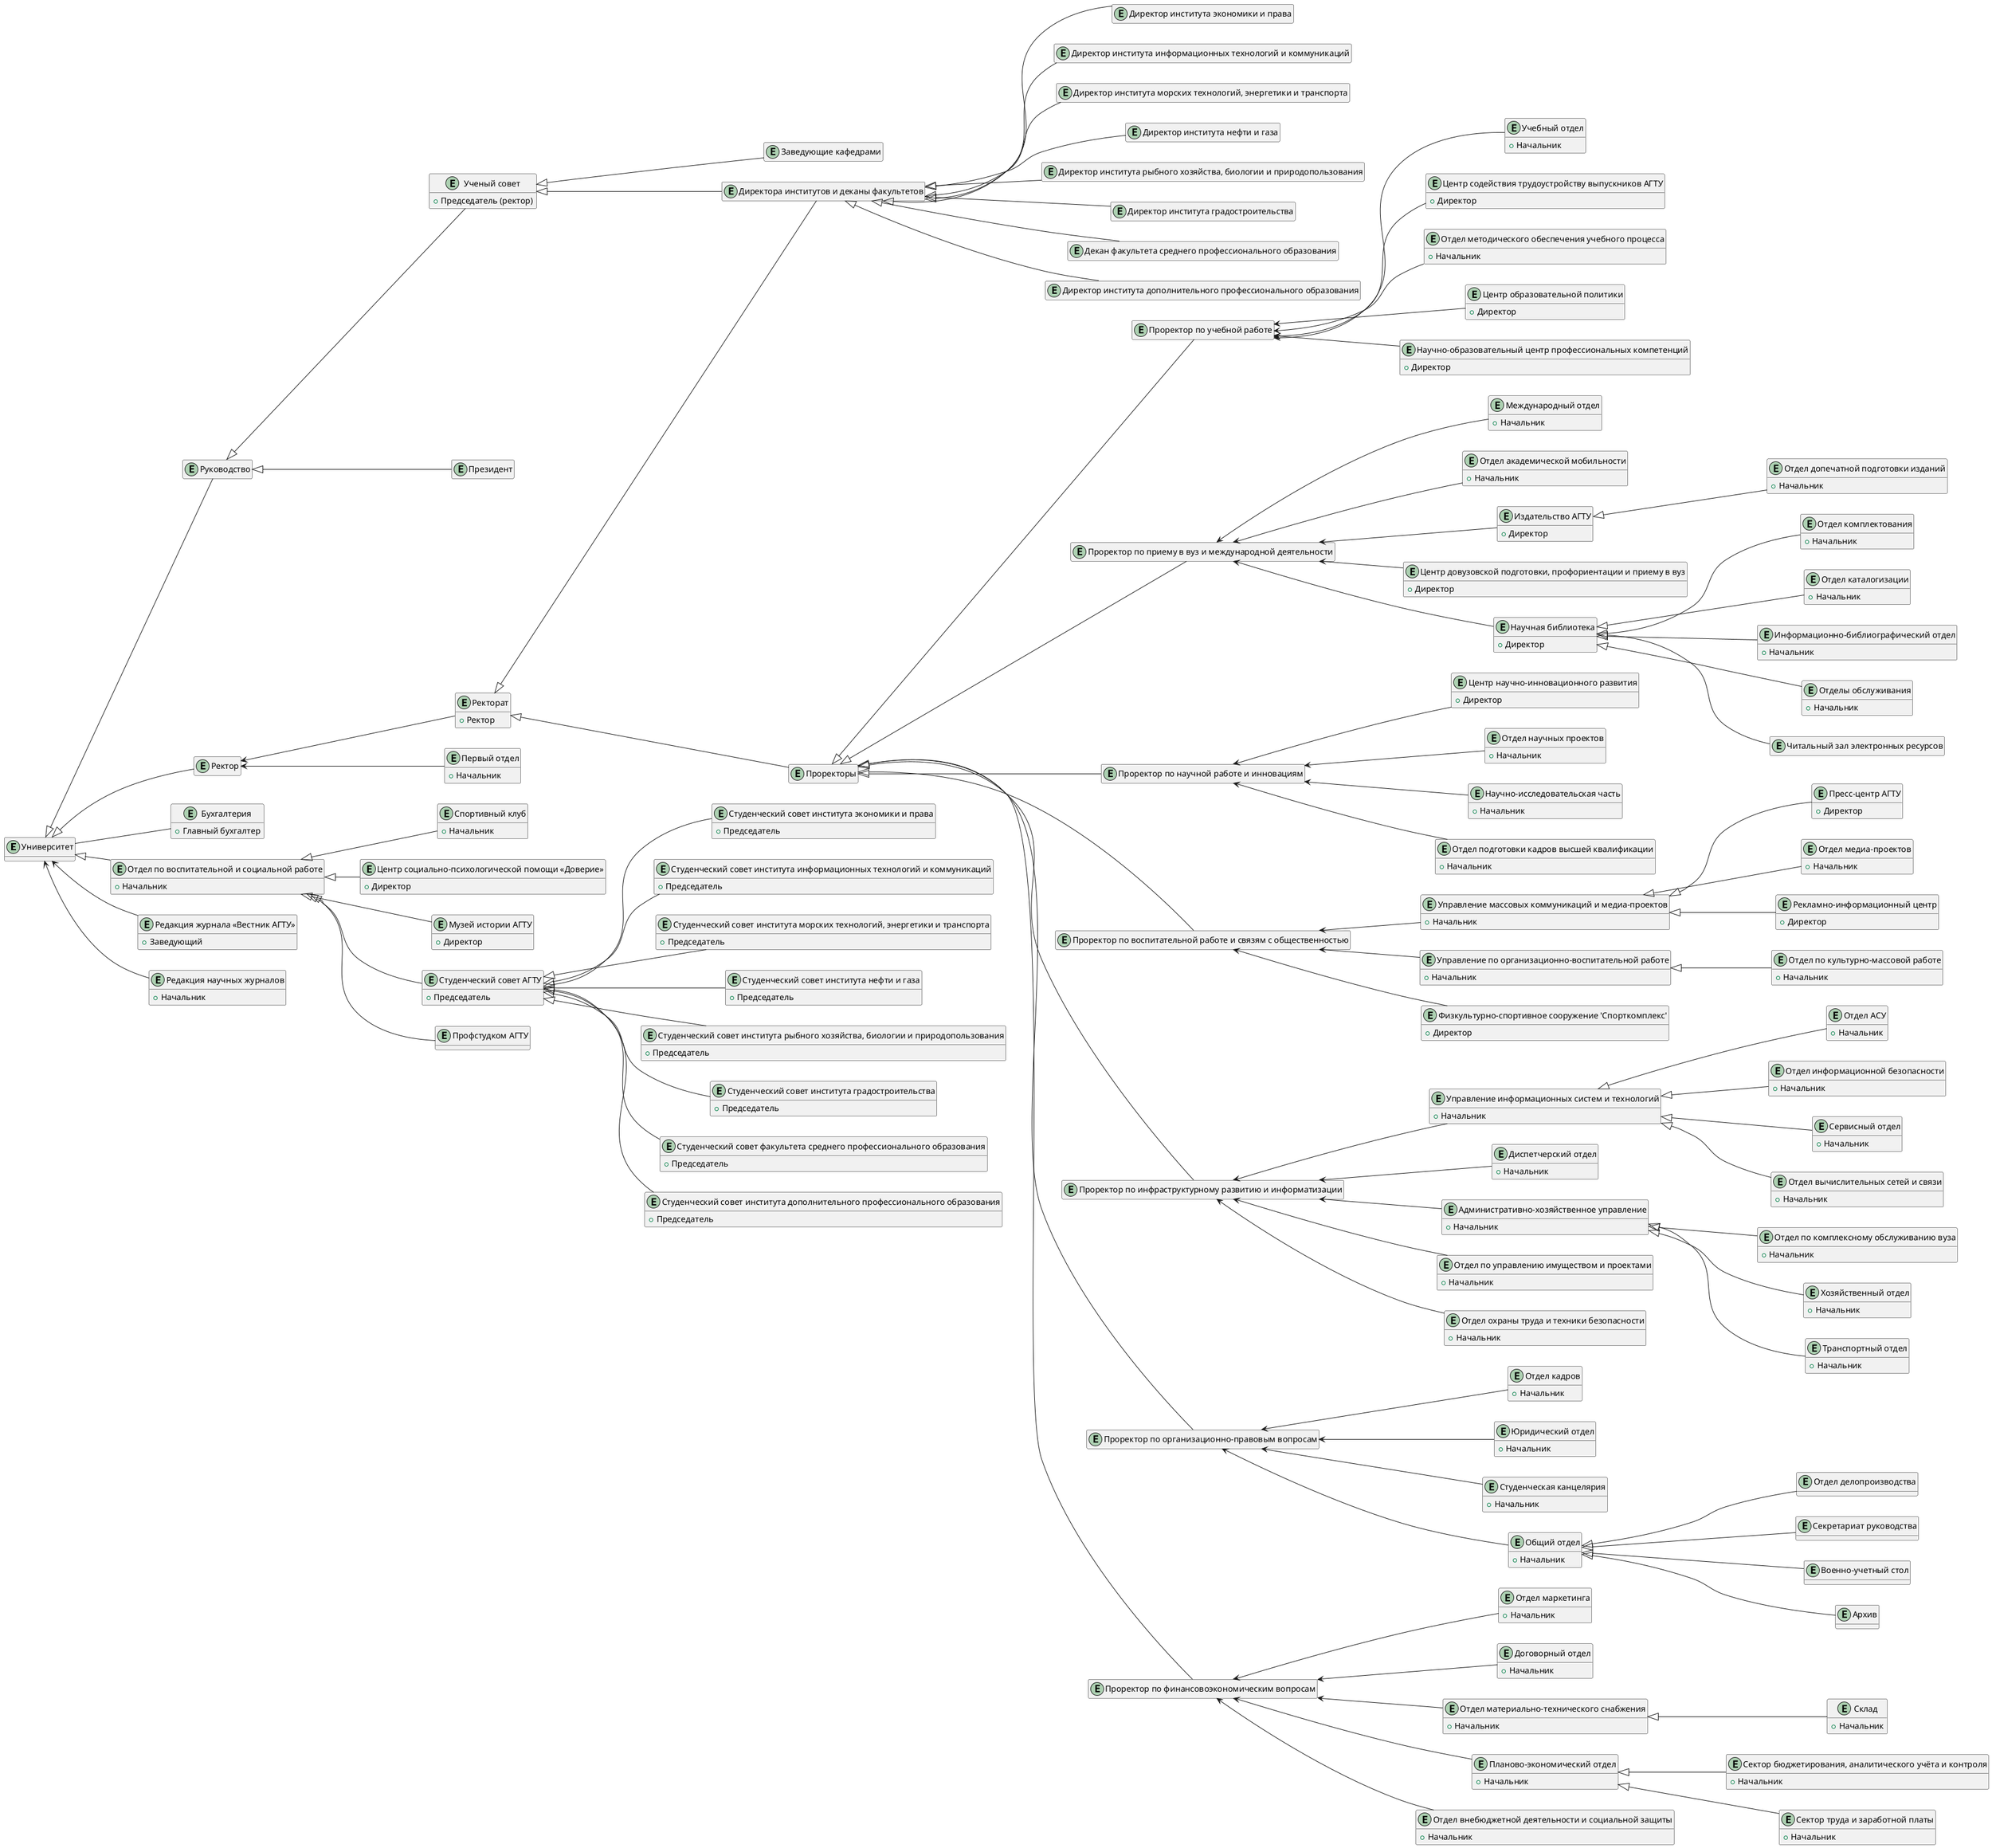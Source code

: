 @startuml
'https://plantuml.com/class-diagram

' A <|-- B : отдел B входит в состав отдела A (отдел B руководит отделом A)
' A <-- B : отдел B подчиняется отделу A (отдел A руководит отделом B)

left to right direction

hide methods
'hide members

entity "Университет" as university {}





entity "Руководство" as management
hide management members
' todo определиться со стрелкой
university <|-- management

    entity "Ректор" as rector
    hide rector members
    university <|-- rector
    '    rectory <|-- rector
    '    academicCouncil <|-- rector

    entity "Ректорат" as rectory {
        + Ректор
    }
'    management <|-- rectory
    rector <-- rectory

    entity "Ученый совет" as academicCouncil {
        + {field} Председатель (ректор)
    }
    management <|-- academicCouncil

    entity "Проректоры" as viceRectors
    hide viceRectors members
    rectory <|-- viceRectors

        entity "Проректор по учебной работе" as viceRectorForAcademicAffairs
        hide viceRectorForAcademicAffairs members
        viceRectors <|-- viceRectorForAcademicAffairs

        entity "Проректор по приему в вуз и международной деятельности" as viceRectorForAdmissionsAndInternationalActivities
        hide viceRectorForAdmissionsAndInternationalActivities members
        viceRectors <|-- viceRectorForAdmissionsAndInternationalActivities

        entity "Проректор по научной работе и инновациям" as viceRectorForResearchAndInnovations
        hide viceRectorForResearchAndInnovations members
        viceRectors <|-- viceRectorForResearchAndInnovations

        entity "Проректор по воспитательной работе и связям с общественностью" as viceRectorForEducationalWorkAndPublicRelations
        hide viceRectorForEducationalWorkAndPublicRelations members
        viceRectors <|-- viceRectorForEducationalWorkAndPublicRelations

        entity "Проректор по инфраструктурному развитию и информатизации" as viceRectorForInfrastructureDevelopmentAndInformatization
        hide viceRectorForInfrastructureDevelopmentAndInformatization members
        viceRectors <|-- viceRectorForInfrastructureDevelopmentAndInformatization

        entity "Проректор по организационно-правовым вопросам" as viceRectorForOrganizationalAndLegalAffairs
        hide viceRectorForOrganizationalAndLegalAffairs members
        viceRectors <|-- viceRectorForOrganizationalAndLegalAffairs

        entity "Проректор по финансовоэкономическим вопросам" as viceRectorForFinancialAndEconomicAffairs
        hide viceRectorForFinancialAndEconomicAffairs members
        viceRectors <|-- viceRectorForFinancialAndEconomicAffairs

    entity "Директора институтов и деканы факультетов" as directorsAndDeans
    hide directorsAndDeans members
    rectory <|-- directorsAndDeans
    academicCouncil <|-- directorsAndDeans

        entity "Директор института экономики и права" as instituteOfEconomicsAndLawDirector
        hide instituteOfEconomicsAndLawDirector members
        directorsAndDeans <|-- instituteOfEconomicsAndLawDirector

        entity "Директор института информационных технологий и коммуникаций" as instituteOfInformationTechnologiesAndCommunicationsDirector
        hide instituteOfInformationTechnologiesAndCommunicationsDirector members
        directorsAndDeans <|-- instituteOfInformationTechnologiesAndCommunicationsDirector

        entity "Директор института морских технологий, энергетики и транспорта" as instituteOfMarineTechnologiesEnergyAndTransportDirector
        hide instituteOfMarineTechnologiesEnergyAndTransportDirector members
        directorsAndDeans <|-- instituteOfMarineTechnologiesEnergyAndTransportDirector

        entity "Директор института нефти и газа" as instituteOfOilAndGasDirector
        hide instituteOfOilAndGasDirector members
        directorsAndDeans <|-- instituteOfOilAndGasDirector

        entity "Директор института рыбного хозяйства, биологии и природопользования" as instituteOfFisheryBiologyAndNaturalResourceManagementDirector
        hide instituteOfFisheryBiologyAndNaturalResourceManagementDirector members
        directorsAndDeans <|-- instituteOfFisheryBiologyAndNaturalResourceManagementDirector

        entity "Директор института градостроительства" as instituteOfUrbanPlanningDirector
        hide instituteOfUrbanPlanningDirector members
        directorsAndDeans <|-- instituteOfUrbanPlanningDirector

        entity "Декан факультета среднего профессионального образования" as facultyOfIntermediateVocationalEducationDean
        hide facultyOfIntermediateVocationalEducationDean members
        directorsAndDeans <|-- facultyOfIntermediateVocationalEducationDean

        entity "Директор института дополнительного профессионального образования" as instituteOfContinuingProfessionalEducationDirector
        hide instituteOfContinuingProfessionalEducationDirector members
        directorsAndDeans <|-- instituteOfContinuingProfessionalEducationDirector

    entity "Заведующие кафедрами" as chairpersons
    hide chairpersons members
    academicCouncil <|-- chairpersons

    entity "Первый отдел" as firstDepartment {
        + Начальник
    }
    rector <-- firstDepartment
'    management <|-- firstDepartment

    ' todo куда относится?
    entity "Президент" as president
    hide president members
    management <|-- president



entity "Бухгалтерия" as accounting {
    + Главный бухгалтер
}
university -- accounting

entity "Отдел кадров" as hrDepartment {
    + Начальник
}
'university <|-- hrDepartment
viceRectorForOrganizationalAndLegalAffairs <-- hrDepartment

entity "Юридический отдел" as legalDepartment {
    + Начальник
}
'university -- legalDepartment
viceRectorForOrganizationalAndLegalAffairs <-- legalDepartment

entity "Студенческая канцелярия" as studentAffairsOffice {
    + Начальник
}
' todo кому подчиняется?
'university -- studentAffairsOffice
viceRectorForOrganizationalAndLegalAffairs <-- studentAffairsOffice

entity "Общий отдел" as generalDepartment {
    + Начальник
}
'university -- generalDepartment
viceRectorForOrganizationalAndLegalAffairs <-- generalDepartment
    entity "Отдел делопроизводства" as documentManagementDepartment
    generalDepartment <|-- documentManagementDepartment
    entity "Секретариат руководства" as executiveSecretariat
    generalDepartment <|-- executiveSecretariat
    entity "Военно-учетный стол" as militaryRegistrationDesk
    generalDepartment <|-- militaryRegistrationDesk
    entity "Архив" as archive
    generalDepartment <|-- archive

entity "Международный отдел" as internationalRelationsOffice {
    + Начальник
}
' todo кому подчиняется?
'university -- internationalRelationsOffice
viceRectorForAdmissionsAndInternationalActivities <-- internationalRelationsOffice

entity "Отдел академической мобильности" as academicMobilityOffice {
    + Начальник
}
'university -- academicMobilityOffice
viceRectorForAdmissionsAndInternationalActivities <-- academicMobilityOffice

entity "Управление массовых коммуникаций и медиа-проектов" as massCommunicationsAndMediaProjectsManagement {
    + Начальник
}
'university -- massCommunicationsAndMediaProjectsManagement
viceRectorForEducationalWorkAndPublicRelations <-- massCommunicationsAndMediaProjectsManagement
    entity "Пресс-центр АГТУ" as AGTUPressCenter {
        + Директор
    }
    massCommunicationsAndMediaProjectsManagement <|-- AGTUPressCenter
    entity "Отдел медиа-проектов" as mediaProjectsDepartment {
        + Начальник
    }
    massCommunicationsAndMediaProjectsManagement <|-- mediaProjectsDepartment
    entity "Рекламно-информационный центр" as advertisingAndInformationCenter {
        + Директор
    }
    massCommunicationsAndMediaProjectsManagement <|-- advertisingAndInformationCenter

entity "Управление по организационно-воспитательной работе" as organizationalAndEducationalWorkManagement {
    + Начальник
}
'university -- organizationalAndEducationalWorkManagement
viceRectorForEducationalWorkAndPublicRelations <-- organizationalAndEducationalWorkManagement
    entity "Отдел по культурно-массовой работе" as culturalAndMassWorkDepartment {
        + Начальник
    }
    organizationalAndEducationalWorkManagement <|-- culturalAndMassWorkDepartment
    entity "Отдел по воспитательной и социальной работе" as educationalAndSocialWorkDepartment {
        + Начальник
    }
    university <|-- educationalAndSocialWorkDepartment
    entity "Спортивный клуб" as sportsClub {
        + Начальник
    }
    educationalAndSocialWorkDepartment <|-- sportsClub
    entity "Центр социально-психологической помощи «Доверие»" as TrustSocialAndPsychologicalSupportCenter {
        + Директор
    }
    educationalAndSocialWorkDepartment <|-- TrustSocialAndPsychologicalSupportCenter
    entity "Музей истории АГТУ" as AGTUHistoryMuseum {
        + Директор
    }
    educationalAndSocialWorkDepartment <|-- AGTUHistoryMuseum
    entity "Студенческий совет АГТУ" as AGTUStudentCouncil {
        + Председатель
    }
    educationalAndSocialWorkDepartment <|-- AGTUStudentCouncil
        entity "Студенческий совет института экономики и права" as instituteOfEconomicsAndLawStudentCouncil {
            + Председатель
        }
        AGTUStudentCouncil <|-- instituteOfEconomicsAndLawStudentCouncil
        entity "Студенческий совет института информационных технологий и коммуникаций" as instituteOfInformationTechnologiesAndCommunicationsStudentCouncil {
            + Председатель
        }
        AGTUStudentCouncil <|-- instituteOfInformationTechnologiesAndCommunicationsStudentCouncil
        entity "Студенческий совет института морских технологий, энергетики и транспорта" as instituteOfMarineTechnologiesEnergyAndTransportStudentCouncil {
            + Председатель
        }
        AGTUStudentCouncil <|-- instituteOfMarineTechnologiesEnergyAndTransportStudentCouncil
        entity "Студенческий совет института нефти и газа" as instituteOfOilAndGasStudentCouncil {
            + Председатель
        }
        AGTUStudentCouncil <|-- instituteOfOilAndGasStudentCouncil
        entity "Студенческий совет института рыбного хозяйства, биологии и природопользования" as instituteOfFisheryBiologyAndNaturalResourceManagementStudentCouncil {
            + Председатель
        }
        AGTUStudentCouncil <|-- instituteOfFisheryBiologyAndNaturalResourceManagementStudentCouncil
        entity "Студенческий совет института градостроительства" as instituteOfUrbanPlanningStudentCouncil {
            + Председатель
        }
        AGTUStudentCouncil <|-- instituteOfUrbanPlanningStudentCouncil
        entity "Студенческий совет факультета среднего профессионального образования" as facultyOfIntermediateVocationalEducationStudentCouncil {
            + Председатель
        }
        AGTUStudentCouncil <|-- facultyOfIntermediateVocationalEducationStudentCouncil
        ' todo следующий студсовет существует?
        entity "Студенческий совет института дополнительного профессионального образования" as facultyOfIntermediateVocationalEducationStudentCouncilStudentCouncil {
            + Председатель
        }
        AGTUStudentCouncil <|-- facultyOfIntermediateVocationalEducationStudentCouncilStudentCouncil

    ' todo кому подчиняется?
    entity "Профстудком АГТУ" as AGTUStudentTradeUnionCommittee {

    }
    educationalAndSocialWorkDepartment <|-- AGTUStudentTradeUnionCommittee

entity "Физкультурно-спортивное сооружение 'Спорткомплекс'" as sportsFacility {
    + Директор
}
'university -- sportsFacility
viceRectorForEducationalWorkAndPublicRelations <-- sportsFacility

entity "Управление информационных систем и технологий" as informationSystemsAndTechnologiesManagement {
    + Начальник
}
'university -- informationSystemsAndTechnologiesManagement
viceRectorForInfrastructureDevelopmentAndInformatization <-- informationSystemsAndTechnologiesManagement
    entity "Отдел АСУ" as automationSystemsDepartment {
        + Начальник
    }
    informationSystemsAndTechnologiesManagement <|-- automationSystemsDepartment
    entity "Отдел информационной безопасности" as informationSecurityDepartment {
        + Начальник
    }
    informationSystemsAndTechnologiesManagement <|-- informationSecurityDepartment
    entity "Сервисный отдел" as serviceDepartment {
        + Начальник
    }
    informationSystemsAndTechnologiesManagement <|-- serviceDepartment
    entity "Отдел вычислительных сетей и связи" as computerNetworksAndCommunicationsDepartment {
        + Начальник
    }
    informationSystemsAndTechnologiesManagement <|-- computerNetworksAndCommunicationsDepartment

entity "Диспетчерский отдел" as dispatchDepartment {
    + Начальник
}
'university -- dispatchDepartment
viceRectorForInfrastructureDevelopmentAndInformatization <-- dispatchDepartment

entity "Учебный отдел" as academicDepartment {
    + Начальник
}
'university -- academicDepartment
viceRectorForAcademicAffairs <-- academicDepartment

entity "Центр содействия трудоустройству выпускников АГТУ" as careerDevelopmentCenter {
    + Директор
}
'university -- careerDevelopmentCenter
viceRectorForAcademicAffairs <-- careerDevelopmentCenter

entity "Отдел методического обеспечения учебного процесса" as educationalProcessSupportDepartment {
    + Начальник
}
'university -- educationalProcessSupportDepartment
viceRectorForAcademicAffairs <-- educationalProcessSupportDepartment

entity "Центр образовательной политики" as educationalPolicyCenter {
    + Директор
}
'university -- educationalPolicyCenter
viceRectorForAcademicAffairs <-- educationalPolicyCenter

entity "Издательство АГТУ" as AGTUPublishingHouse {
    + Директор
}
'university -- AGTUPublishingHouse
viceRectorForAdmissionsAndInternationalActivities <-- AGTUPublishingHouse
    entity "Отдел допечатной подготовки изданий" as prepressDepartment {
        + Начальник
    }
    AGTUPublishingHouse <|-- prepressDepartment

entity "Научно-образовательный центр профессиональных компетенций" as professionalCompetenciesCenter {
     + Директор
}
'university -- professionalCompetenciesCenter
viceRectorForAcademicAffairs <-- professionalCompetenciesCenter

entity "Центр довузовской подготовки, профориентации и приему в вуз" as preuniversityPreparationAndAdmissionCenter {
    + Директор
}
'university -- preuniversityPreparationAndAdmissionCenter
viceRectorForAdmissionsAndInternationalActivities <-- preuniversityPreparationAndAdmissionCenter

entity "Научная библиотека" as scientificLibrary {
    + Директор
}
'university -- scientificLibrary
viceRectorForAdmissionsAndInternationalActivities <-- scientificLibrary
    entity "Отдел комплектования" as acquisitionDepartment {
        + Начальник
    }
    scientificLibrary <|-- acquisitionDepartment
    entity "Отдел каталогизации" as catalogingDepartment {
        + Начальник
    }
    scientificLibrary <|-- catalogingDepartment
    entity "Информационно-библиографический отдел" as informationAndBibliographyDepartment {
        + Начальник
    }
    scientificLibrary <|-- informationAndBibliographyDepartment
    entity "Отделы обслуживания" as serviceDepartments {
        + Начальник
    }
    scientificLibrary <|-- serviceDepartments
    entity "Читальный зал электронных ресурсов" as electronicResourcesReadingRoom {
        ' todo кто руководитель?
    }
    hide electronicResourcesReadingRoom members
    scientificLibrary <|-- electronicResourcesReadingRoom
    ' todo следующие отделы нужны?
'    entity "Отдел научной литературы" as scientificLiteratureDepartment {
'
'    }
'    scientificLibrary -- scientificLiteratureDepartment
'    entity "Студенческий читальный зал" as studentReadingRoom {
'
'    }
'    scientificLibrary -- studentReadingRoom
'    entity "Отдел учебной литературы" as educationalLiteratureDepartment {
'
'    }
'    scientificLibrary -- educationalLiteratureDepartment
'    entity "Читальный зал экономической и юридической литературы" as economicsAndLawReadingRoom {
'
'    }
'    scientificLibrary -- economicsAndLawReadingRoom
'    entity "Читальный зал периодических изданий" as periodicalsReadingRoom {
'
'    }
'    scientificLibrary -- periodicalsReadingRoom

entity "Центр научно-инновационного развития" as scientificAndInnovativeDevelopmentCenter {
    + Директор
}
'university -- scientificAndInnovativeDevelopmentCenter
viceRectorForResearchAndInnovations <-- scientificAndInnovativeDevelopmentCenter

entity "Отдел научных проектов" as researchProjectsDepartment {
    + Начальник
}
' todo кому подчиняется?
'scientificAndInnovativeDevelopmentCenter -- researchProjectsDepartment
viceRectorForResearchAndInnovations <-- researchProjectsDepartment

entity "Научно-исследовательская часть" as researchDivision {
    + Начальник
}
'university -- researchDivision
viceRectorForResearchAndInnovations <-- researchDivision

entity "Отдел подготовки кадров высшей квалификации" as postgraduateTrainingDepartment {
    + Начальник
}
'university -- postgraduateTrainingDepartment
viceRectorForResearchAndInnovations <-- postgraduateTrainingDepartment

entity "Редакция журнала «Вестник АГТУ»" as AGTUJournalEditorialOffice {
    + Заведующий
}
' todo кому подчиняется?
university <-- AGTUJournalEditorialOffice

entity "Редакция научных журналов" as scientificJournalsEditorialOffice {
    + Начальник
}
' todo кому подчиняется?
university <-- scientificJournalsEditorialOffice

entity "Отдел маркетинга" as marketingDepartment {
    + Начальник
}
'university -- marketingDepartment
viceRectorForFinancialAndEconomicAffairs <-- marketingDepartment

entity "Договорный отдел" as contractDepartment {
    + Начальник
}
'university -- contractDepartment
viceRectorForFinancialAndEconomicAffairs <-- contractDepartment

entity "Отдел материально-технического снабжения" as materialsAndTechnicalSupplyDepartment {
    + Начальник
}
'university -- materialsAndTechnicalSupplyDepartment
viceRectorForFinancialAndEconomicAffairs <-- materialsAndTechnicalSupplyDepartment
    ' todo где взять положение?
    entity "Склад" as warehouse {
        + Начальник
    }
    materialsAndTechnicalSupplyDepartment <|-- warehouse

entity "Планово-экономический отдел" as planningAndEconomicDepartment {
    + Начальник
}
'university -- planningAndEconomicDepartment
viceRectorForFinancialAndEconomicAffairs <-- planningAndEconomicDepartment
    entity "Сектор бюджетирования, аналитического учёта и контроля" as budgetingAndAnalyticalControlSector {
        + Начальник
    }
    planningAndEconomicDepartment <|-- budgetingAndAnalyticalControlSector
    entity "Сектор труда и заработной платы" as laborAndWageSector {
        + Начальник
    }
    planningAndEconomicDepartment <|-- laborAndWageSector


entity "Отдел внебюджетной деятельности и социальной защиты" as extrabudgetaryActivitiesAndSocialProtectionDepartment {
    + Начальник
}
'university -- extrabudgetaryActivitiesAndSocialProtectionDepartment
viceRectorForFinancialAndEconomicAffairs <-- extrabudgetaryActivitiesAndSocialProtectionDepartment

entity "Административно-хозяйственное управление" as administrativeAndEconomicManagement {
    + Начальник
}
'university -- administrativeAndEconomicManagement
viceRectorForInfrastructureDevelopmentAndInformatization <-- administrativeAndEconomicManagement
    entity "Отдел по комплексному обслуживанию вуза" as comprehensiveUniversityServiceDepartment {
        + Начальник
    }
    administrativeAndEconomicManagement <|-- comprehensiveUniversityServiceDepartment
    entity "Хозяйственный отдел" as economicDepartment {
        + Начальник
    }
    administrativeAndEconomicManagement <|-- economicDepartment
    entity "Транспортный отдел" as transportDepartment {
        + Начальник
    }
    administrativeAndEconomicManagement <|-- transportDepartment

entity "Отдел по управлению имуществом и проектами" as propertyAndProjectManagementDepartment {
    + Начальник
}
'university -- propertyAndProjectManagementDepartment
viceRectorForInfrastructureDevelopmentAndInformatization <-- propertyAndProjectManagementDepartment

entity "Отдел охраны труда и техники безопасности" as laborProtectionAndTechnicalSafetyDepartment {
    + Начальник
}
'university -- laborProtectionAndTechnicalSafetyDepartment
viceRectorForInfrastructureDevelopmentAndInformatization <-- laborProtectionAndTechnicalSafetyDepartment

' todo нужны?
'entity "Общежития" as dormitories {
'
'}
'university -- dormitories
'    entity "Вахта общежития №4" as dormitoryGuardhouse4 {
'
'    }
'    dormitories -- dormitoryGuardhouse4
'    entity "Вахта общежития №8" as dormitoryGuardhouse8 {
'
'    }
'    dormitories -- dormitoryGuardhouse8
'    entity "Вахта общежития №10" as dormitoryGuardhouse10 {
'
'    }
'    dormitories -- dormitoryGuardhouse10

' todo нужны?
'entity "Вахты учебных корпусов" as academicBuildingsGuardhouses {
'
'}
'university -- academicBuildingsGuardhouses
'    entity "Главный учебный корпус" as mainAcademicBuildingGuardhouse {
'
'    }
'    academicBuildingsGuardhouses -- mainAcademicBuildingGuardhouse
'    entity "Учебный корпус №2" as academicBuilding2Guardhouse {
'
'    }
'    academicBuildingsGuardhouses -- academicBuilding2Guardhouse
'    entity "Учебный корпус №3" as academicBuilding3Guardhouse {
'
'    }
'    academicBuildingsGuardhouses -- academicBuilding3Guardhouse
'    entity "Учебный корпус №4" as academicBuilding4Guardhouse {
'
'    }
'    academicBuildingsGuardhouses -- academicBuilding4Guardhouse
'    entity "Учебный корпус №5" as academicBuilding5Guardhouse {
'
'    }
'    academicBuildingsGuardhouses -- academicBuilding5Guardhouse
'    entity "Учебный корпус №6" as academicBuilding6Guardhouse {
'
'    }
'    academicBuildingsGuardhouses -- academicBuilding6Guardhouse
'    entity "Учебный корпус №7" as academicBuilding7Guardhouse {
'
'    }
'    academicBuildingsGuardhouses -- academicBuilding7Guardhouse
'    entity "Учебный корпус №8" as academicBuilding8Guardhouse {
'
'    }
'    academicBuildingsGuardhouses -- academicBuilding8Guardhouse
'    entity "Учебный корпус №9" as academicBuilding9Guardhouse {
'
'    }
'    academicBuildingsGuardhouses -- academicBuilding9Guardhouse
'    entity "Учебный корпус №10-11" as academicBuilding10_11Guardhouse {
'
'    }
'    academicBuildingsGuardhouses -- academicBuilding10_11Guardhouse

' todo нужны?
'entity "Дополнительные структуры" as additionalStructures {
'
'}
'university -- additionalStructures
'    entity "Медицинский пункт" as medicalPoint {
'
'    }
'    additionalStructures -- medicalPoint
'    entity "Профсоюзный комитет сотрудников ФГБОУ ВО 'АГТУ'" as AGTUStaffTradeUnionCommittee {
'
'    }
'    additionalStructures -- AGTUStaffTradeUnionCommittee

' todo нужны?
'entity "Контрольно-пропускные пункты" as checkpoints {
'
'}
'university -- checkpoints
'    entity "КПП со стороны ул. Татищева" as checkpointTatischevaStreet {
'
'    }
'    checkpoints -- checkpointTatischevaStreet
'    entity "КПП со стороны ул. 28 Армии" as checkpoint28ArmyStreet {
'
'    }
'    checkpoints -- checkpoint28ArmyStreet





@enduml
